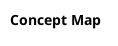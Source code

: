 @startuml
title "Concept Map"

' SSR / CSR
' MVC
' Template-Engine
' Aktoren
' Funktionale Anforderung
' Testszenario
' Testfall


@enduml